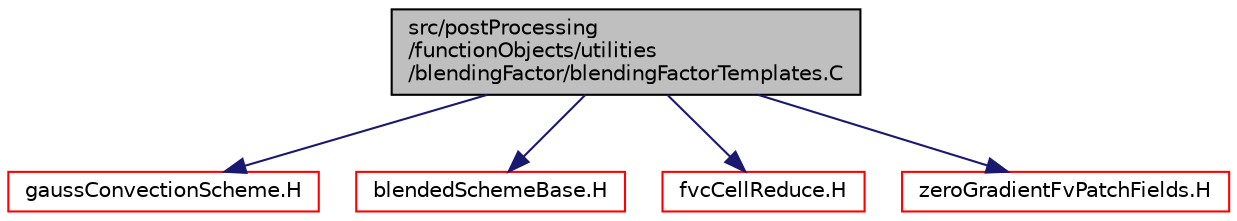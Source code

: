digraph "src/postProcessing/functionObjects/utilities/blendingFactor/blendingFactorTemplates.C"
{
  bgcolor="transparent";
  edge [fontname="Helvetica",fontsize="10",labelfontname="Helvetica",labelfontsize="10"];
  node [fontname="Helvetica",fontsize="10",shape=record];
  Node1 [label="src/postProcessing\l/functionObjects/utilities\l/blendingFactor/blendingFactorTemplates.C",height=0.2,width=0.4,color="black", fillcolor="grey75", style="filled", fontcolor="black"];
  Node1 -> Node2 [color="midnightblue",fontsize="10",style="solid",fontname="Helvetica"];
  Node2 [label="gaussConvectionScheme.H",height=0.2,width=0.4,color="red",URL="$a05799.html"];
  Node1 -> Node3 [color="midnightblue",fontsize="10",style="solid",fontname="Helvetica"];
  Node3 [label="blendedSchemeBase.H",height=0.2,width=0.4,color="red",URL="$a06169.html"];
  Node1 -> Node4 [color="midnightblue",fontsize="10",style="solid",fontname="Helvetica"];
  Node4 [label="fvcCellReduce.H",height=0.2,width=0.4,color="red",URL="$a05853.html",tooltip="Construct a volume field from a surface field using a combine operator. "];
  Node1 -> Node5 [color="midnightblue",fontsize="10",style="solid",fontname="Helvetica"];
  Node5 [label="zeroGradientFvPatchFields.H",height=0.2,width=0.4,color="red",URL="$a05378.html"];
}
